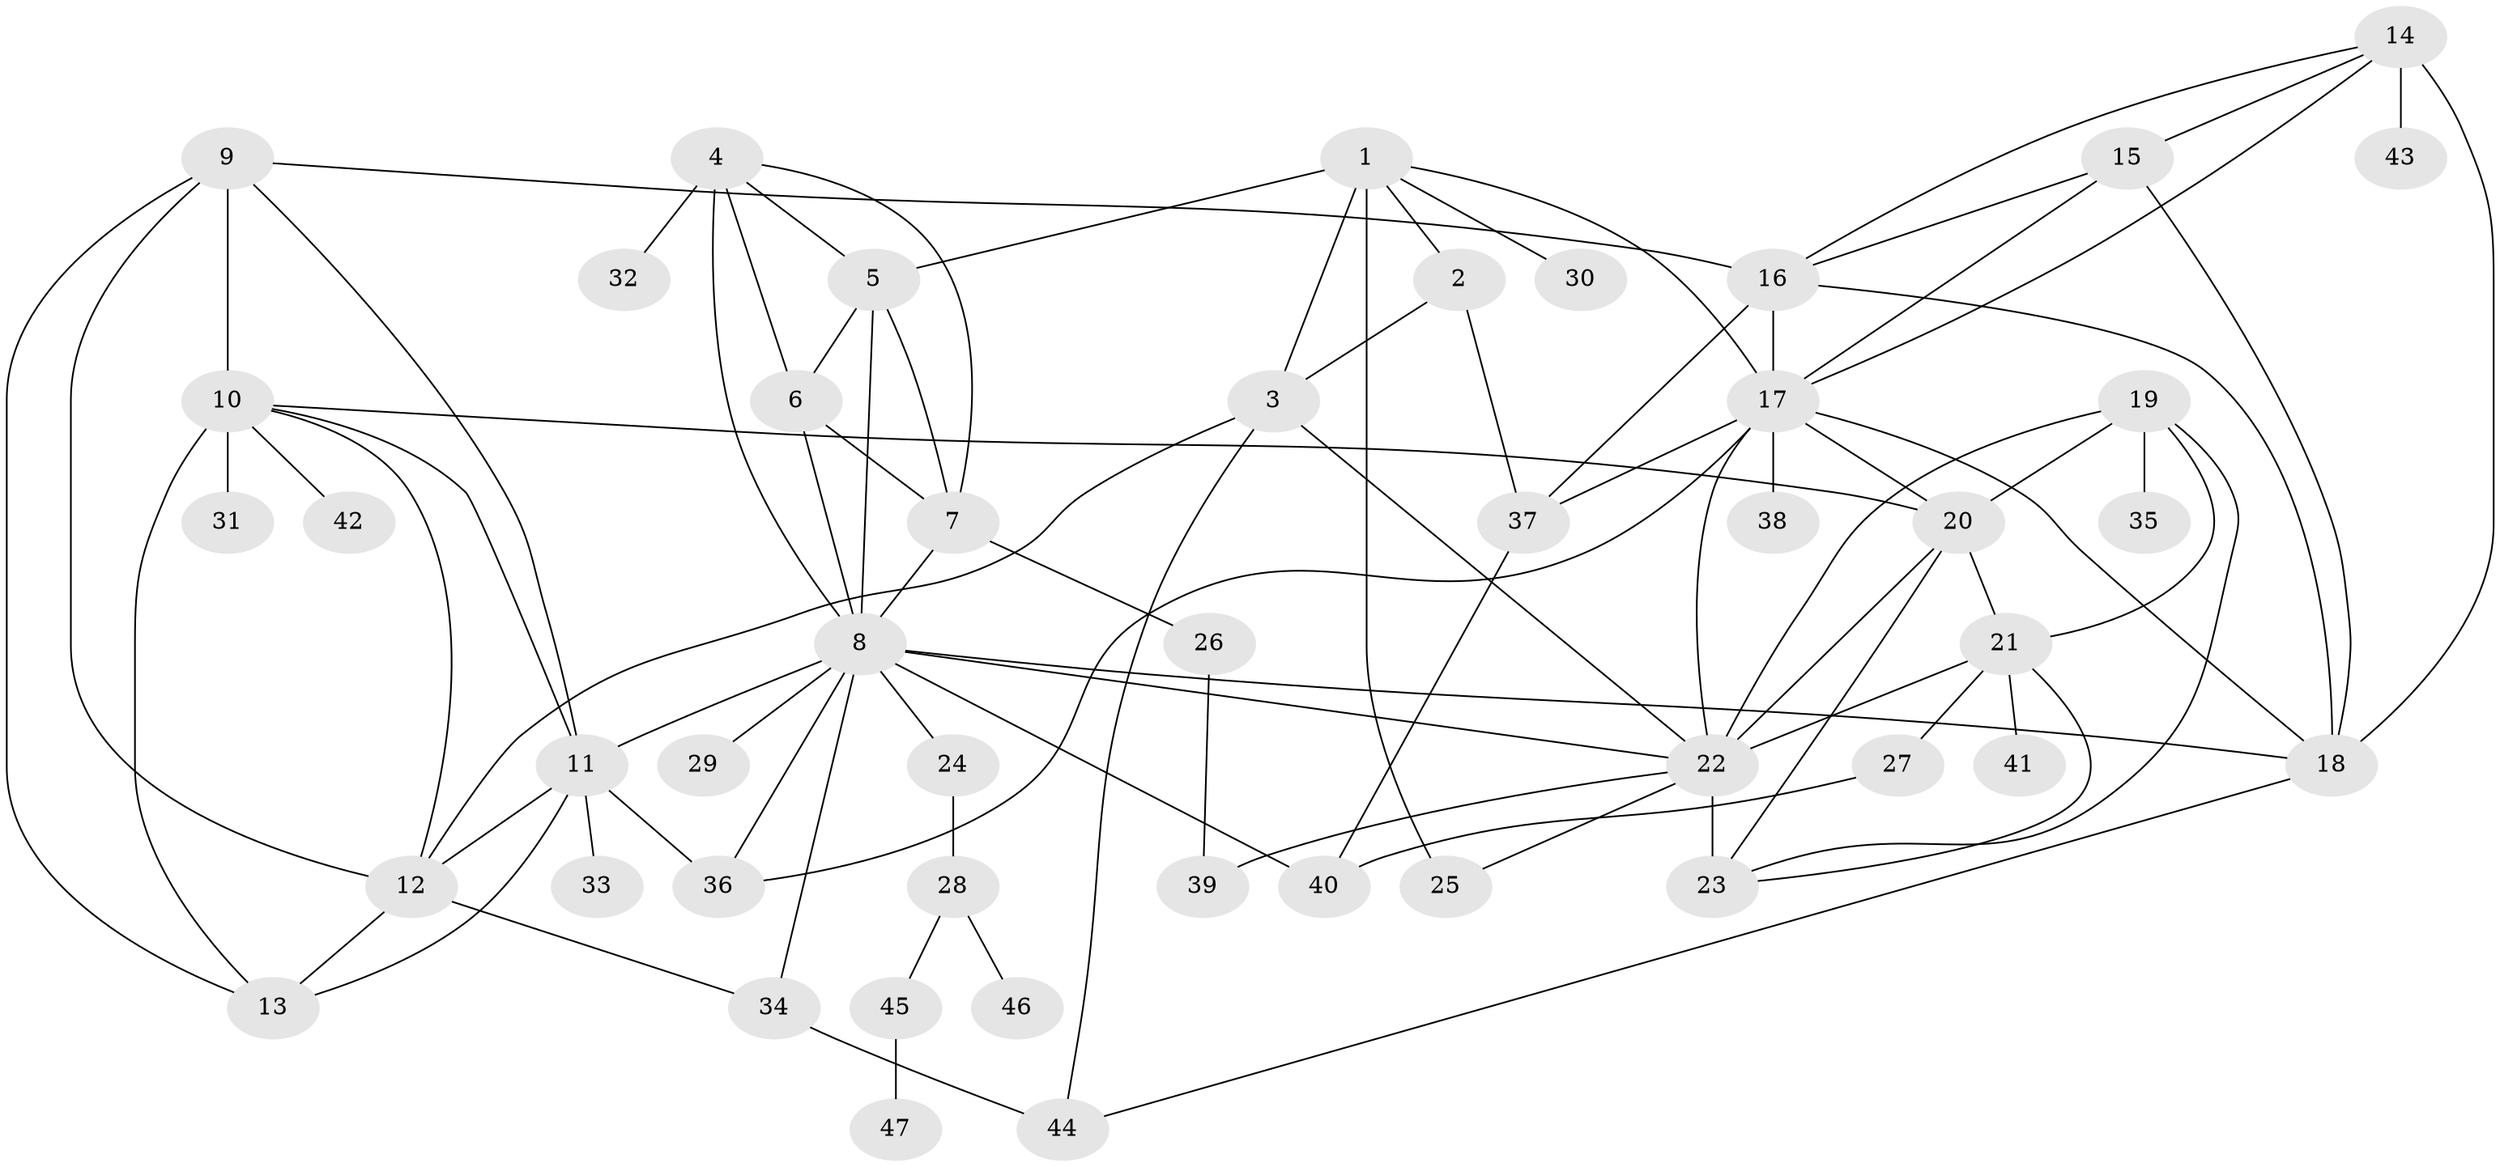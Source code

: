 // original degree distribution, {5: 0.03508771929824561, 6: 0.02631578947368421, 8: 0.06140350877192982, 11: 0.008771929824561403, 9: 0.03508771929824561, 4: 0.043859649122807015, 13: 0.017543859649122806, 7: 0.02631578947368421, 10: 0.008771929824561403, 2: 0.15789473684210525, 1: 0.5614035087719298, 3: 0.017543859649122806}
// Generated by graph-tools (version 1.1) at 2025/52/03/04/25 22:52:47]
// undirected, 47 vertices, 89 edges
graph export_dot {
  node [color=gray90,style=filled];
  1;
  2;
  3;
  4;
  5;
  6;
  7;
  8;
  9;
  10;
  11;
  12;
  13;
  14;
  15;
  16;
  17;
  18;
  19;
  20;
  21;
  22;
  23;
  24;
  25;
  26;
  27;
  28;
  29;
  30;
  31;
  32;
  33;
  34;
  35;
  36;
  37;
  38;
  39;
  40;
  41;
  42;
  43;
  44;
  45;
  46;
  47;
  1 -- 2 [weight=3.0];
  1 -- 3 [weight=3.0];
  1 -- 5 [weight=1.0];
  1 -- 17 [weight=2.0];
  1 -- 25 [weight=5.0];
  1 -- 30 [weight=2.0];
  2 -- 3 [weight=1.0];
  2 -- 37 [weight=1.0];
  3 -- 12 [weight=1.0];
  3 -- 22 [weight=1.0];
  3 -- 44 [weight=1.0];
  4 -- 5 [weight=1.0];
  4 -- 6 [weight=1.0];
  4 -- 7 [weight=1.0];
  4 -- 8 [weight=1.0];
  4 -- 32 [weight=3.0];
  5 -- 6 [weight=4.0];
  5 -- 7 [weight=1.0];
  5 -- 8 [weight=1.0];
  6 -- 7 [weight=1.0];
  6 -- 8 [weight=1.0];
  7 -- 8 [weight=1.0];
  7 -- 26 [weight=1.0];
  8 -- 11 [weight=1.0];
  8 -- 18 [weight=1.0];
  8 -- 22 [weight=1.0];
  8 -- 24 [weight=1.0];
  8 -- 29 [weight=1.0];
  8 -- 34 [weight=1.0];
  8 -- 36 [weight=1.0];
  8 -- 40 [weight=1.0];
  9 -- 10 [weight=1.0];
  9 -- 11 [weight=1.0];
  9 -- 12 [weight=1.0];
  9 -- 13 [weight=1.0];
  9 -- 16 [weight=1.0];
  10 -- 11 [weight=1.0];
  10 -- 12 [weight=1.0];
  10 -- 13 [weight=1.0];
  10 -- 20 [weight=1.0];
  10 -- 31 [weight=6.0];
  10 -- 42 [weight=1.0];
  11 -- 12 [weight=1.0];
  11 -- 13 [weight=1.0];
  11 -- 33 [weight=1.0];
  11 -- 36 [weight=3.0];
  12 -- 13 [weight=1.0];
  12 -- 34 [weight=1.0];
  14 -- 15 [weight=1.0];
  14 -- 16 [weight=1.0];
  14 -- 17 [weight=1.0];
  14 -- 18 [weight=1.0];
  14 -- 43 [weight=3.0];
  15 -- 16 [weight=1.0];
  15 -- 17 [weight=1.0];
  15 -- 18 [weight=1.0];
  16 -- 17 [weight=3.0];
  16 -- 18 [weight=1.0];
  16 -- 37 [weight=1.0];
  17 -- 18 [weight=1.0];
  17 -- 20 [weight=1.0];
  17 -- 22 [weight=1.0];
  17 -- 36 [weight=1.0];
  17 -- 37 [weight=1.0];
  17 -- 38 [weight=1.0];
  18 -- 44 [weight=1.0];
  19 -- 20 [weight=1.0];
  19 -- 21 [weight=1.0];
  19 -- 22 [weight=1.0];
  19 -- 23 [weight=1.0];
  19 -- 35 [weight=3.0];
  20 -- 21 [weight=1.0];
  20 -- 22 [weight=1.0];
  20 -- 23 [weight=1.0];
  21 -- 22 [weight=1.0];
  21 -- 23 [weight=1.0];
  21 -- 27 [weight=1.0];
  21 -- 41 [weight=1.0];
  22 -- 23 [weight=4.0];
  22 -- 25 [weight=1.0];
  22 -- 39 [weight=1.0];
  24 -- 28 [weight=1.0];
  26 -- 39 [weight=1.0];
  27 -- 40 [weight=2.0];
  28 -- 45 [weight=1.0];
  28 -- 46 [weight=1.0];
  34 -- 44 [weight=2.0];
  37 -- 40 [weight=1.0];
  45 -- 47 [weight=1.0];
}
